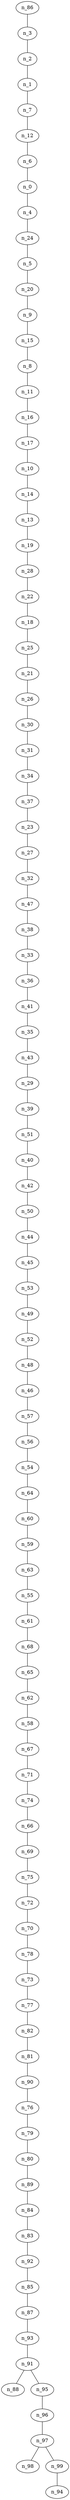 graph arbol8 {
n_86--n_3
n_3--n_2
n_2--n_1
n_1--n_7
n_7--n_12
n_12--n_6
n_6--n_0
n_0--n_4
n_4--n_24
n_24--n_5
n_5--n_20
n_20--n_9
n_9--n_15
n_15--n_8
n_8--n_11
n_11--n_16
n_16--n_17
n_17--n_10
n_10--n_14
n_14--n_13
n_13--n_19
n_19--n_28
n_28--n_22
n_22--n_18
n_18--n_25
n_25--n_21
n_21--n_26
n_26--n_30
n_30--n_31
n_31--n_34
n_34--n_37
n_37--n_23
n_23--n_27
n_27--n_32
n_32--n_47
n_47--n_38
n_38--n_33
n_33--n_36
n_36--n_41
n_41--n_35
n_35--n_43
n_43--n_29
n_29--n_39
n_39--n_51
n_51--n_40
n_40--n_42
n_42--n_50
n_50--n_44
n_44--n_45
n_45--n_53
n_53--n_49
n_49--n_52
n_52--n_48
n_48--n_46
n_46--n_57
n_57--n_56
n_56--n_54
n_54--n_64
n_64--n_60
n_60--n_59
n_59--n_63
n_63--n_55
n_55--n_61
n_61--n_68
n_68--n_65
n_65--n_62
n_62--n_58
n_58--n_67
n_67--n_71
n_71--n_74
n_74--n_66
n_66--n_69
n_69--n_75
n_75--n_72
n_72--n_70
n_70--n_78
n_78--n_73
n_73--n_77
n_77--n_82
n_82--n_81
n_81--n_90
n_90--n_76
n_76--n_79
n_79--n_80
n_80--n_89
n_89--n_84
n_84--n_83
n_83--n_92
n_92--n_85
n_85--n_87
n_87--n_93
n_93--n_91
n_91--n_88
n_91--n_95
n_95--n_96
n_96--n_97
n_97--n_98
n_97--n_99
n_99--n_94
}